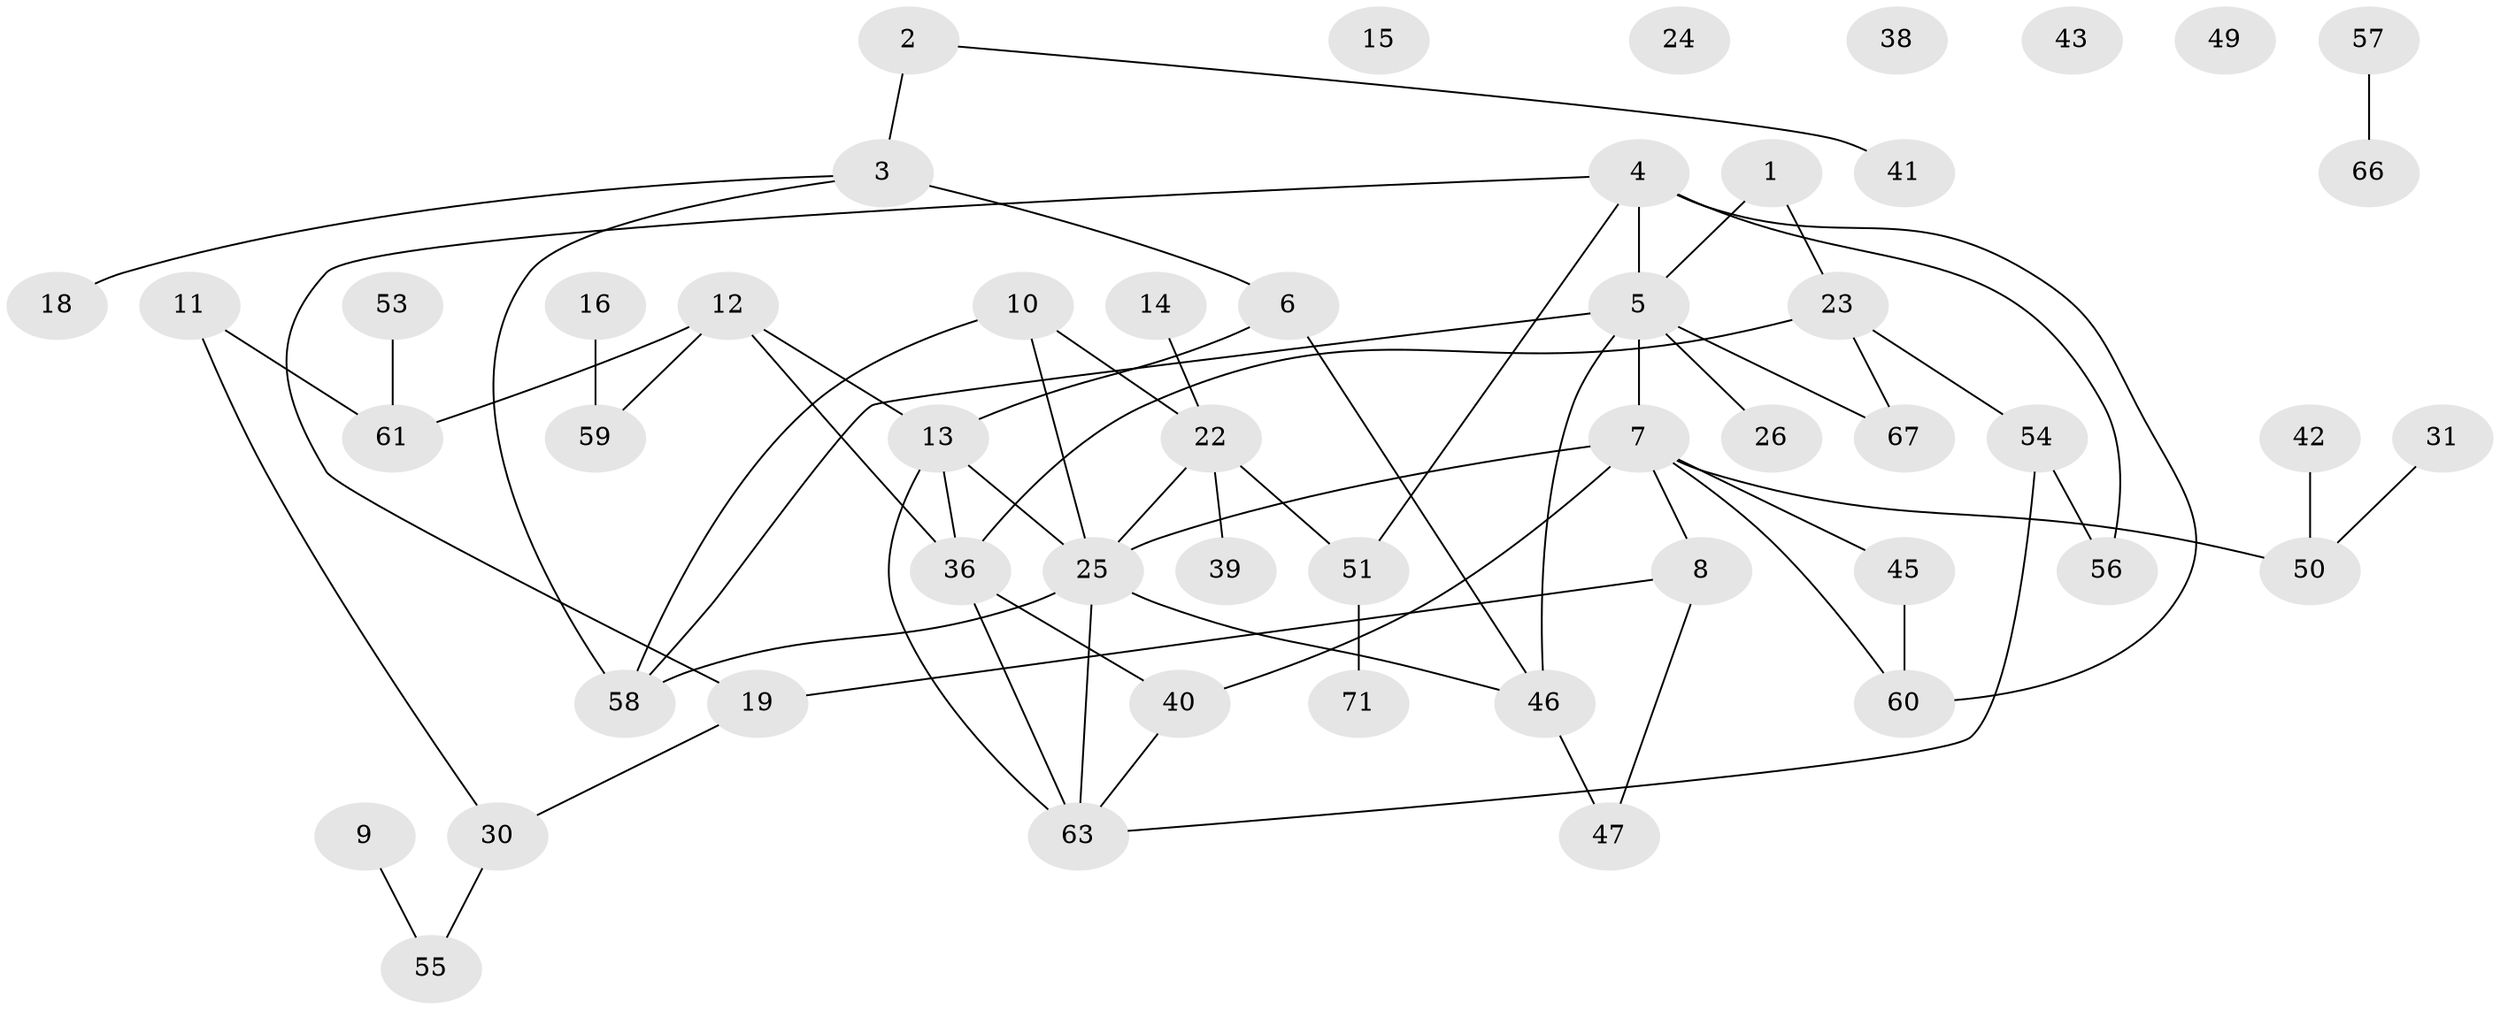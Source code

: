 // original degree distribution, {2: 0.1917808219178082, 1: 0.2465753424657534, 4: 0.1780821917808219, 6: 0.0136986301369863, 3: 0.2465753424657534, 0: 0.0684931506849315, 5: 0.0410958904109589, 7: 0.0136986301369863}
// Generated by graph-tools (version 1.1) at 2025/16/03/04/25 18:16:27]
// undirected, 51 vertices, 65 edges
graph export_dot {
graph [start="1"]
  node [color=gray90,style=filled];
  1;
  2 [super="+64"];
  3;
  4 [super="+72+37"];
  5 [super="+21"];
  6;
  7 [super="+20+28"];
  8 [super="+48"];
  9 [super="+35"];
  10;
  11;
  12;
  13 [super="+17+44"];
  14;
  15;
  16 [super="+27"];
  18;
  19 [super="+68"];
  22 [super="+34+32"];
  23;
  24;
  25 [super="+33+29"];
  26;
  30;
  31;
  36;
  38;
  39;
  40;
  41;
  42;
  43;
  45 [super="+69"];
  46 [super="+65+70"];
  47;
  49;
  50;
  51;
  53;
  54;
  55 [super="+62"];
  56;
  57;
  58;
  59;
  60;
  61;
  63 [super="+73"];
  66;
  67;
  71;
  1 -- 23;
  1 -- 5;
  2 -- 41;
  2 -- 3;
  3 -- 6;
  3 -- 18;
  3 -- 58;
  4 -- 5 [weight=2];
  4 -- 51;
  4 -- 56;
  4 -- 60;
  4 -- 19;
  5 -- 7;
  5 -- 26;
  5 -- 67;
  5 -- 58;
  5 -- 46;
  6 -- 13;
  6 -- 46;
  7 -- 50;
  7 -- 40;
  7 -- 45;
  7 -- 8;
  7 -- 25;
  7 -- 60;
  8 -- 19;
  8 -- 47;
  9 -- 55;
  10 -- 22 [weight=2];
  10 -- 58;
  10 -- 25;
  11 -- 30;
  11 -- 61;
  12 -- 36;
  12 -- 59;
  12 -- 61;
  12 -- 13;
  13 -- 36;
  13 -- 63;
  13 -- 25 [weight=2];
  14 -- 22;
  16 -- 59;
  19 -- 30;
  22 -- 39;
  22 -- 25;
  22 -- 51;
  23 -- 36;
  23 -- 54;
  23 -- 67;
  25 -- 63;
  25 -- 58;
  25 -- 46;
  30 -- 55;
  31 -- 50;
  36 -- 40;
  36 -- 63;
  40 -- 63;
  42 -- 50;
  45 -- 60;
  46 -- 47;
  51 -- 71;
  53 -- 61;
  54 -- 56;
  54 -- 63;
  57 -- 66;
}
